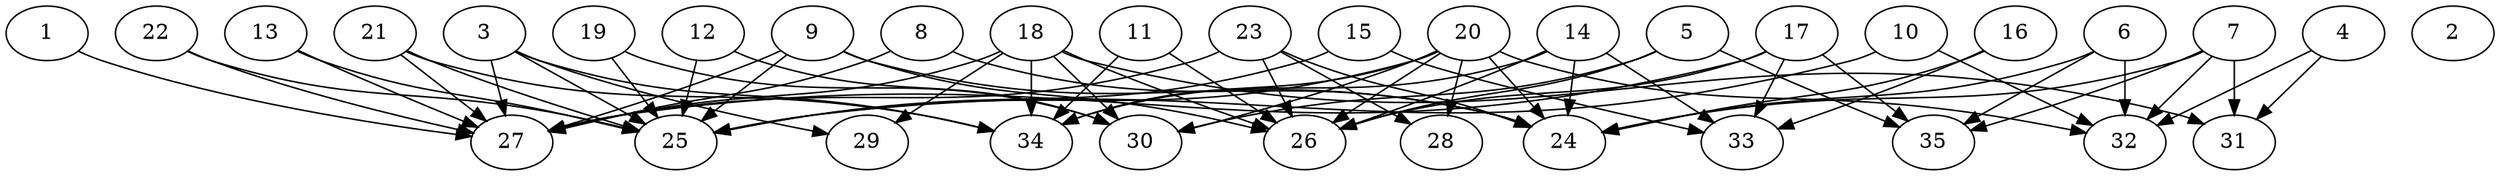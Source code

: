 // DAG automatically generated by daggen at Thu Oct  3 14:05:37 2019
// ./daggen --dot -n 35 --ccr 0.3 --fat 0.9 --regular 0.7 --density 0.5 --mindata 5242880 --maxdata 52428800 
digraph G {
  1 [size="159283200", alpha="0.09", expect_size="47784960"] 
  1 -> 27 [size ="47784960"]
  2 [size="129505280", alpha="0.02", expect_size="38851584"] 
  3 [size="166075733", alpha="0.01", expect_size="49822720"] 
  3 -> 25 [size ="49822720"]
  3 -> 27 [size ="49822720"]
  3 -> 29 [size ="49822720"]
  3 -> 34 [size ="49822720"]
  4 [size="84398080", alpha="0.10", expect_size="25319424"] 
  4 -> 31 [size ="25319424"]
  4 -> 32 [size ="25319424"]
  5 [size="173813760", alpha="0.10", expect_size="52144128"] 
  5 -> 26 [size ="52144128"]
  5 -> 30 [size ="52144128"]
  5 -> 35 [size ="52144128"]
  6 [size="131703467", alpha="0.00", expect_size="39511040"] 
  6 -> 24 [size ="39511040"]
  6 -> 32 [size ="39511040"]
  6 -> 35 [size ="39511040"]
  7 [size="65536000", alpha="0.13", expect_size="19660800"] 
  7 -> 24 [size ="19660800"]
  7 -> 31 [size ="19660800"]
  7 -> 32 [size ="19660800"]
  7 -> 35 [size ="19660800"]
  8 [size="68116480", alpha="0.13", expect_size="20434944"] 
  8 -> 24 [size ="20434944"]
  8 -> 27 [size ="20434944"]
  9 [size="79032320", alpha="0.09", expect_size="23709696"] 
  9 -> 24 [size ="23709696"]
  9 -> 25 [size ="23709696"]
  9 -> 26 [size ="23709696"]
  9 -> 27 [size ="23709696"]
  10 [size="167028053", alpha="0.18", expect_size="50108416"] 
  10 -> 25 [size ="50108416"]
  10 -> 32 [size ="50108416"]
  11 [size="100464640", alpha="0.03", expect_size="30139392"] 
  11 -> 26 [size ="30139392"]
  11 -> 34 [size ="30139392"]
  12 [size="169362773", alpha="0.05", expect_size="50808832"] 
  12 -> 25 [size ="50808832"]
  12 -> 30 [size ="50808832"]
  13 [size="30006613", alpha="0.01", expect_size="9001984"] 
  13 -> 25 [size ="9001984"]
  13 -> 27 [size ="9001984"]
  14 [size="41622187", alpha="0.11", expect_size="12486656"] 
  14 -> 24 [size ="12486656"]
  14 -> 26 [size ="12486656"]
  14 -> 33 [size ="12486656"]
  14 -> 34 [size ="12486656"]
  15 [size="123095040", alpha="0.02", expect_size="36928512"] 
  15 -> 25 [size ="36928512"]
  15 -> 33 [size ="36928512"]
  16 [size="43922773", alpha="0.17", expect_size="13176832"] 
  16 -> 24 [size ="13176832"]
  16 -> 33 [size ="13176832"]
  17 [size="45141333", alpha="0.08", expect_size="13542400"] 
  17 -> 26 [size ="13542400"]
  17 -> 27 [size ="13542400"]
  17 -> 33 [size ="13542400"]
  17 -> 35 [size ="13542400"]
  18 [size="147152213", alpha="0.08", expect_size="44145664"] 
  18 -> 26 [size ="44145664"]
  18 -> 27 [size ="44145664"]
  18 -> 29 [size ="44145664"]
  18 -> 30 [size ="44145664"]
  18 -> 31 [size ="44145664"]
  18 -> 34 [size ="44145664"]
  19 [size="92644693", alpha="0.10", expect_size="27793408"] 
  19 -> 25 [size ="27793408"]
  19 -> 30 [size ="27793408"]
  20 [size="161781760", alpha="0.11", expect_size="48534528"] 
  20 -> 24 [size ="48534528"]
  20 -> 25 [size ="48534528"]
  20 -> 26 [size ="48534528"]
  20 -> 28 [size ="48534528"]
  20 -> 30 [size ="48534528"]
  20 -> 32 [size ="48534528"]
  20 -> 34 [size ="48534528"]
  21 [size="142400853", alpha="0.09", expect_size="42720256"] 
  21 -> 25 [size ="42720256"]
  21 -> 27 [size ="42720256"]
  21 -> 34 [size ="42720256"]
  22 [size="164536320", alpha="0.02", expect_size="49360896"] 
  22 -> 25 [size ="49360896"]
  22 -> 27 [size ="49360896"]
  23 [size="50295467", alpha="0.14", expect_size="15088640"] 
  23 -> 24 [size ="15088640"]
  23 -> 26 [size ="15088640"]
  23 -> 27 [size ="15088640"]
  23 -> 28 [size ="15088640"]
  24 [size="57719467", alpha="0.14", expect_size="17315840"] 
  25 [size="147087360", alpha="0.14", expect_size="44126208"] 
  26 [size="165727573", alpha="0.09", expect_size="49718272"] 
  27 [size="139349333", alpha="0.09", expect_size="41804800"] 
  28 [size="45653333", alpha="0.17", expect_size="13696000"] 
  29 [size="107475627", alpha="0.12", expect_size="32242688"] 
  30 [size="28388693", alpha="0.06", expect_size="8516608"] 
  31 [size="111049387", alpha="0.10", expect_size="33314816"] 
  32 [size="25408853", alpha="0.14", expect_size="7622656"] 
  33 [size="40785920", alpha="0.20", expect_size="12235776"] 
  34 [size="148497067", alpha="0.08", expect_size="44549120"] 
  35 [size="100887893", alpha="0.10", expect_size="30266368"] 
}
